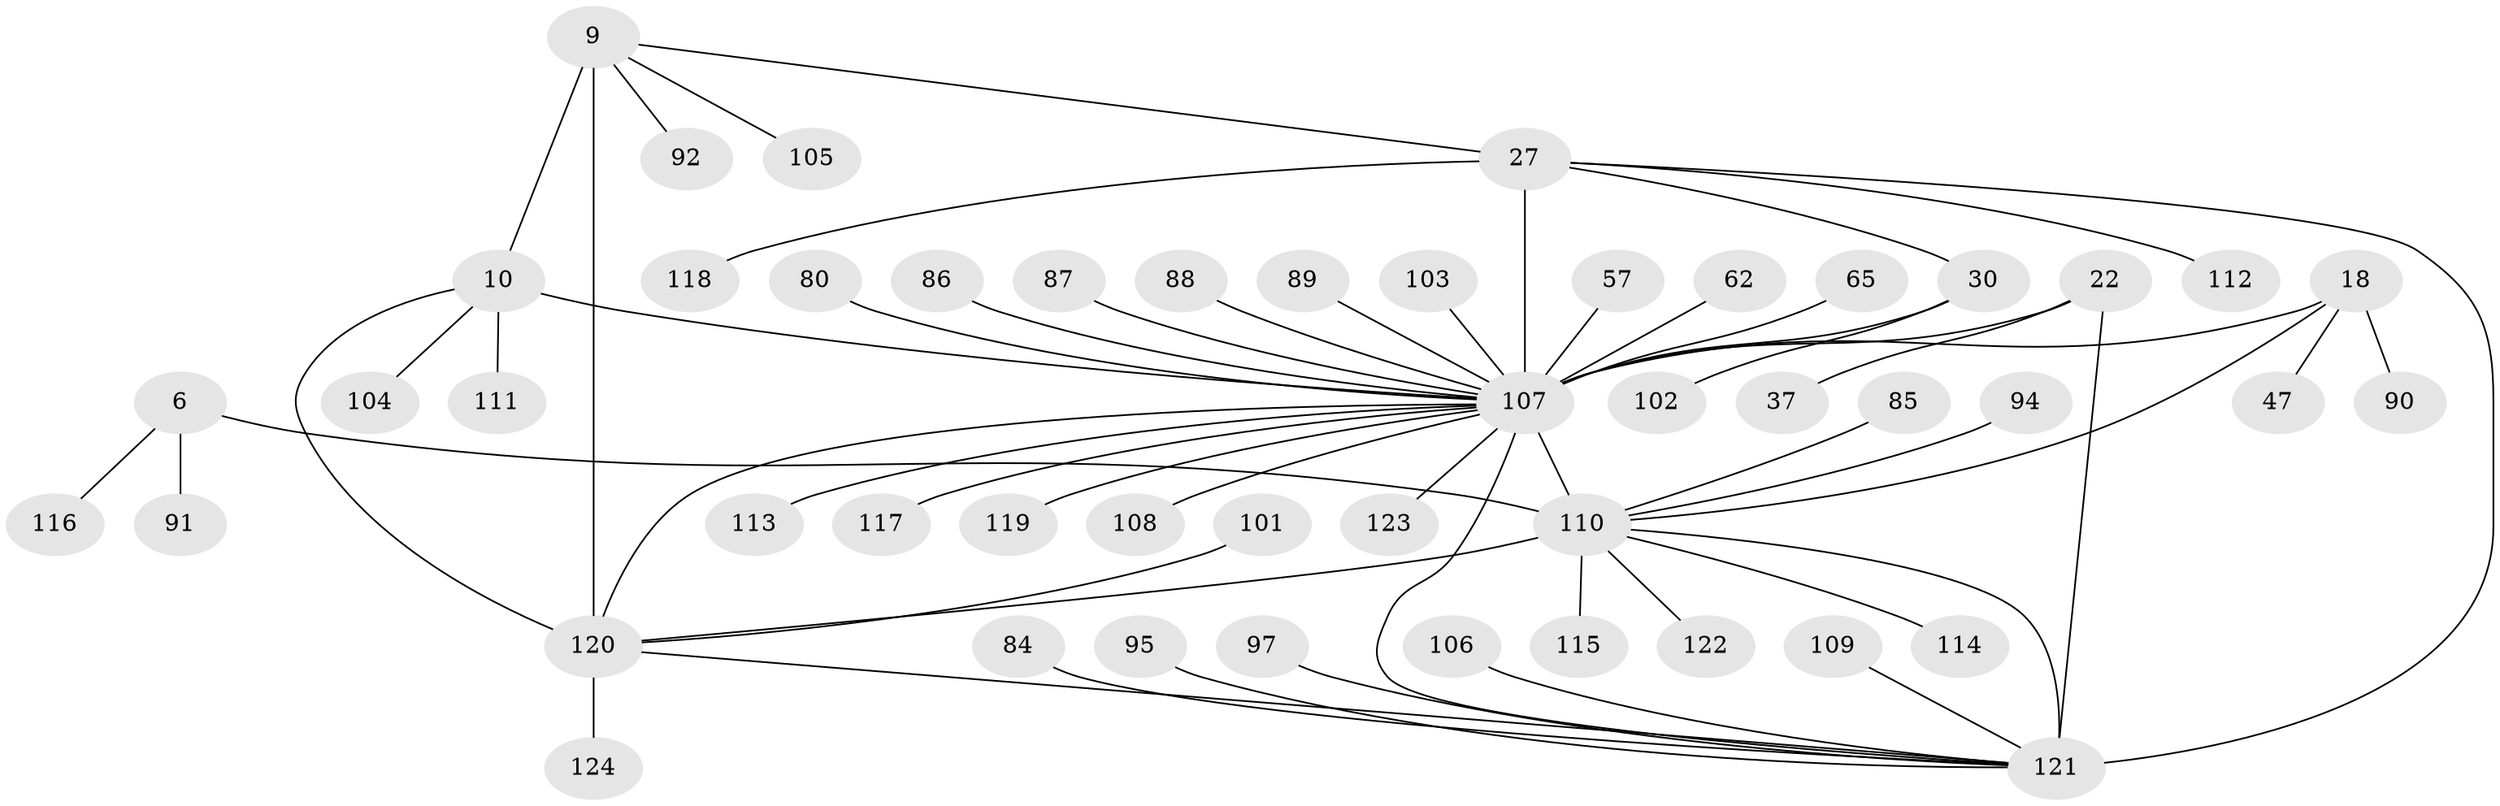// original degree distribution, {9: 0.04032258064516129, 13: 0.016129032258064516, 7: 0.04838709677419355, 5: 0.024193548387096774, 6: 0.024193548387096774, 11: 0.016129032258064516, 8: 0.024193548387096774, 12: 0.024193548387096774, 10: 0.024193548387096774, 2: 0.1693548387096774, 1: 0.5725806451612904, 4: 0.008064516129032258, 3: 0.008064516129032258}
// Generated by graph-tools (version 1.1) at 2025/57/03/04/25 21:57:53]
// undirected, 49 vertices, 58 edges
graph export_dot {
graph [start="1"]
  node [color=gray90,style=filled];
  6 [super="+5"];
  9 [super="+8"];
  10 [super="+7"];
  18 [super="+17"];
  22 [super="+19"];
  27 [super="+26"];
  30 [super="+29"];
  37;
  47;
  57;
  62;
  65;
  80;
  84 [super="+69"];
  85;
  86;
  87;
  88;
  89;
  90;
  91;
  92 [super="+66"];
  94;
  95;
  97 [super="+96"];
  101;
  102 [super="+31"];
  103;
  104;
  105 [super="+59"];
  106;
  107 [super="+100+34+71+38+39+42+46+53"];
  108;
  109;
  110 [super="+74"];
  111;
  112;
  113;
  114 [super="+58+75"];
  115;
  116;
  117;
  118;
  119;
  120 [super="+98+56+93"];
  121 [super="+68+48+63+70+72+76+79+81+82"];
  122;
  123 [super="+77"];
  124;
  6 -- 116;
  6 -- 91;
  6 -- 110 [weight=8];
  9 -- 10 [weight=4];
  9 -- 27;
  9 -- 105;
  9 -- 92;
  9 -- 120 [weight=4];
  10 -- 104;
  10 -- 111;
  10 -- 107 [weight=2];
  10 -- 120 [weight=4];
  18 -- 47;
  18 -- 90;
  18 -- 107 [weight=8];
  18 -- 110;
  22 -- 37;
  22 -- 107;
  22 -- 121 [weight=8];
  27 -- 30 [weight=4];
  27 -- 107 [weight=7];
  27 -- 112;
  27 -- 118;
  27 -- 121;
  30 -- 102;
  30 -- 107 [weight=4];
  57 -- 107;
  62 -- 107;
  65 -- 107;
  80 -- 107;
  84 -- 121;
  85 -- 110;
  86 -- 107;
  87 -- 107;
  88 -- 107;
  89 -- 107;
  94 -- 110;
  95 -- 121;
  97 -- 121;
  101 -- 120;
  103 -- 107;
  106 -- 121;
  107 -- 121 [weight=3];
  107 -- 108;
  107 -- 117;
  107 -- 119;
  107 -- 120;
  107 -- 123;
  107 -- 113;
  107 -- 110 [weight=2];
  109 -- 121;
  110 -- 114;
  110 -- 115;
  110 -- 120 [weight=2];
  110 -- 121;
  110 -- 122;
  120 -- 124;
  120 -- 121;
}
